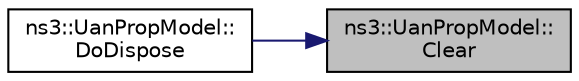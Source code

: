 digraph "ns3::UanPropModel::Clear"
{
 // LATEX_PDF_SIZE
  edge [fontname="Helvetica",fontsize="10",labelfontname="Helvetica",labelfontsize="10"];
  node [fontname="Helvetica",fontsize="10",shape=record];
  rankdir="RL";
  Node1 [label="ns3::UanPropModel::\lClear",height=0.2,width=0.4,color="black", fillcolor="grey75", style="filled", fontcolor="black",tooltip="Clear all pointer references."];
  Node1 -> Node2 [dir="back",color="midnightblue",fontsize="10",style="solid",fontname="Helvetica"];
  Node2 [label="ns3::UanPropModel::\lDoDispose",height=0.2,width=0.4,color="black", fillcolor="white", style="filled",URL="$classns3_1_1_uan_prop_model.html#a0d3b228d239c7cd26e0dbdfe60e637f1",tooltip="Destructor implementation."];
}

